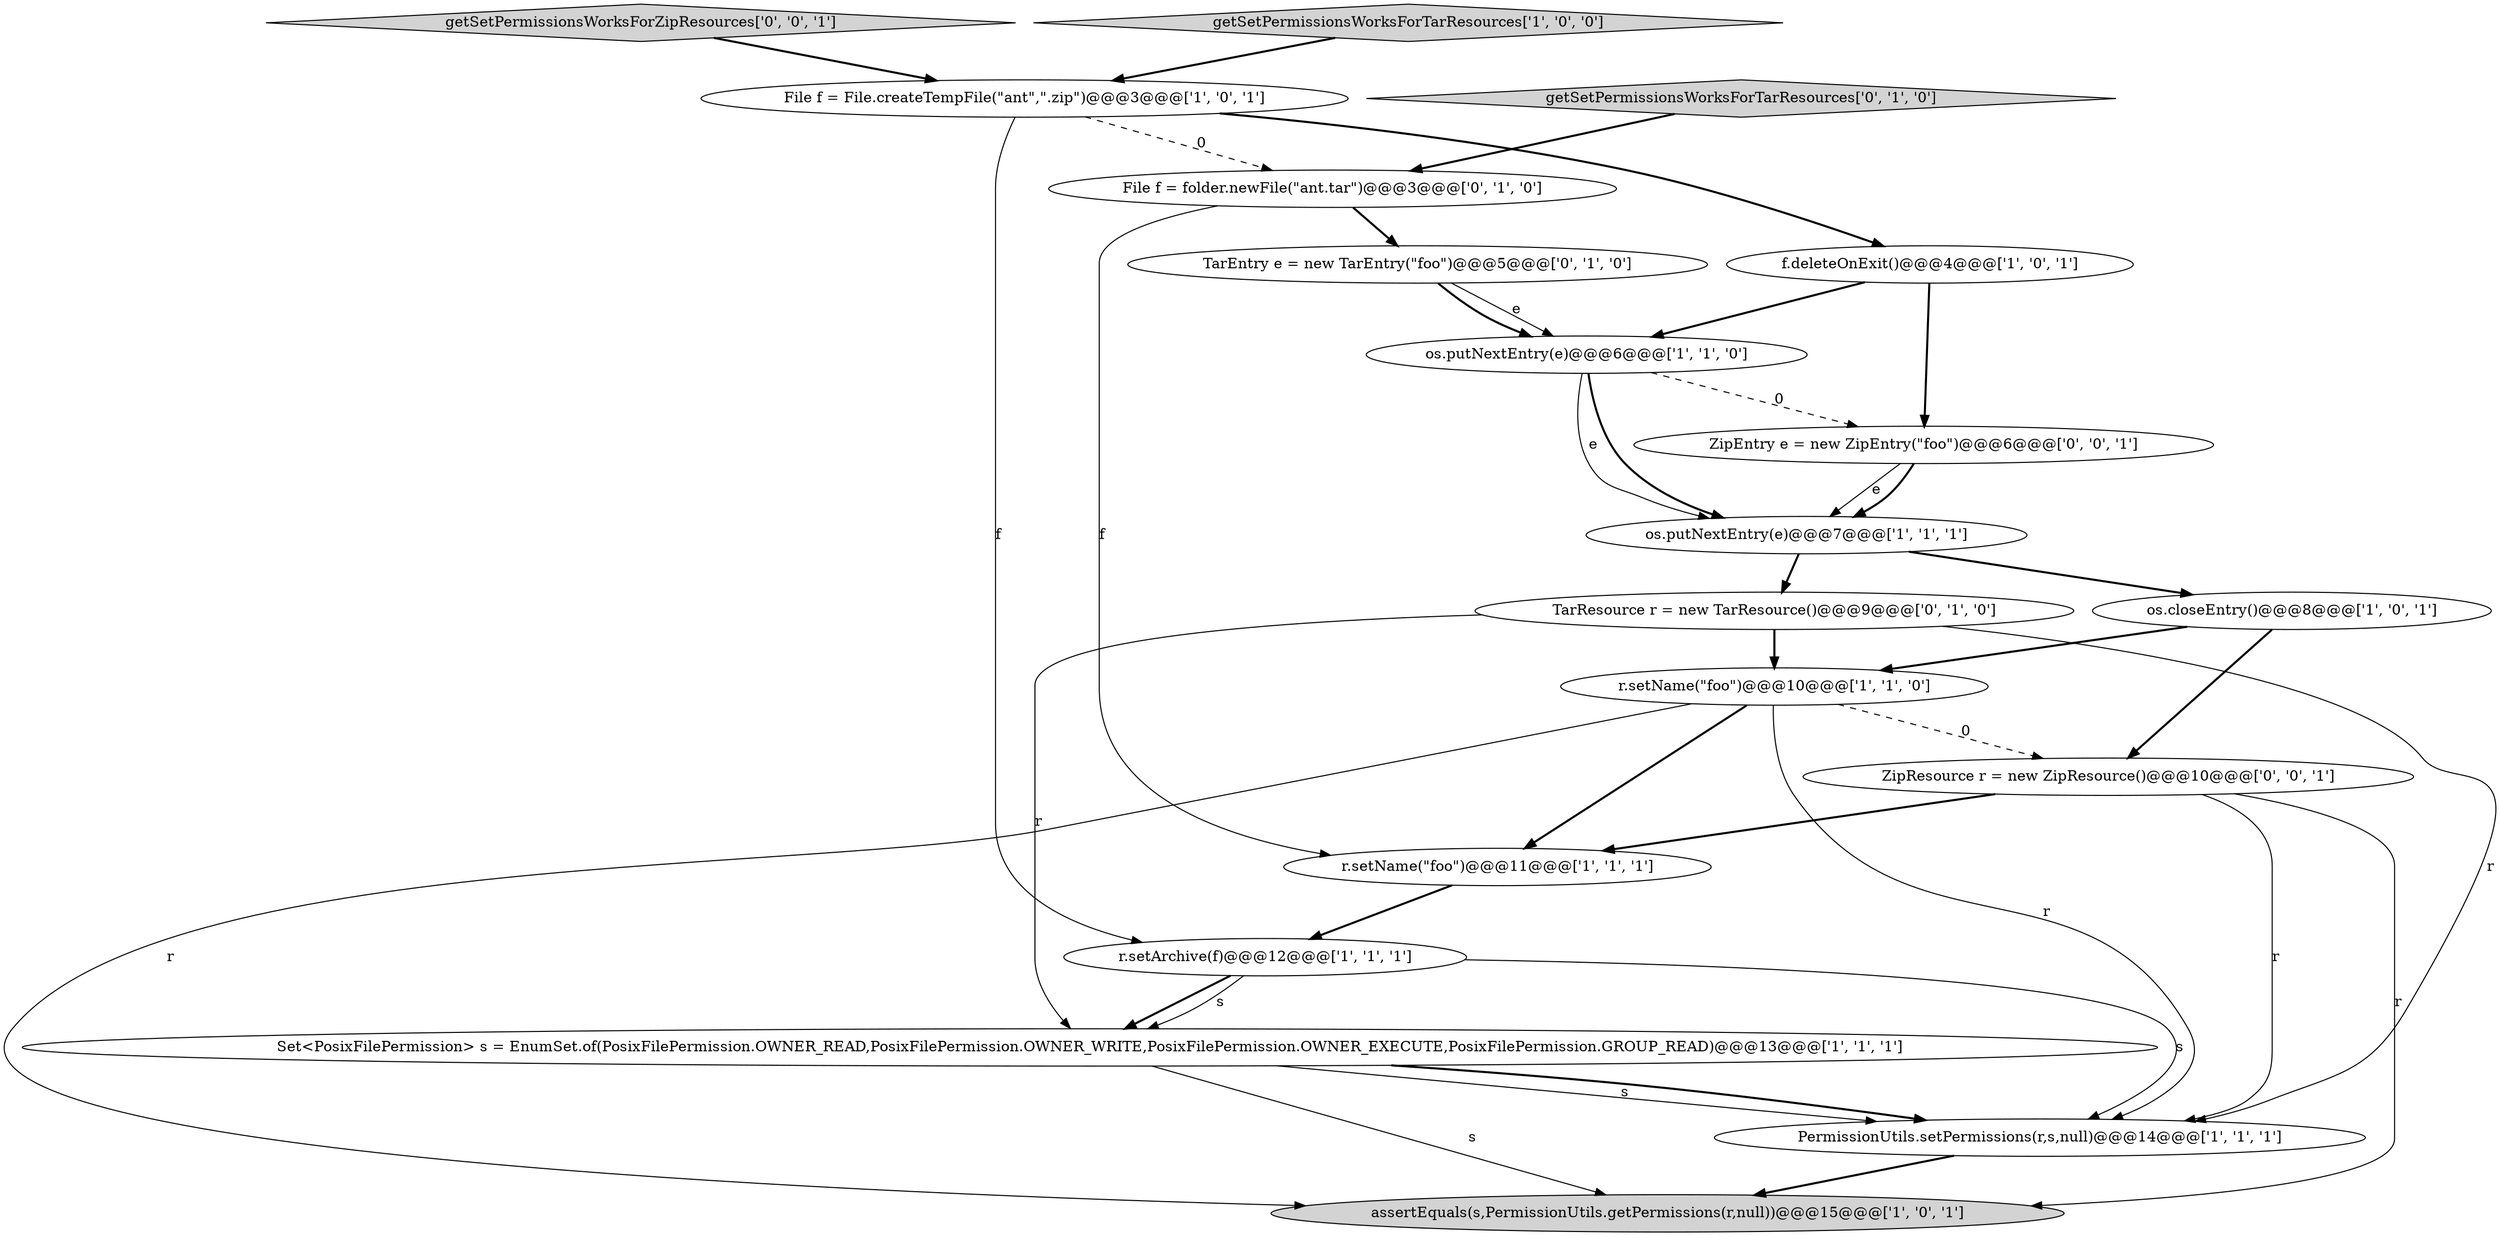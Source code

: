 digraph {
11 [style = filled, label = "r.setName(\"foo\")@@@11@@@['1', '1', '1']", fillcolor = white, shape = ellipse image = "AAA0AAABBB1BBB"];
2 [style = filled, label = "r.setArchive(f)@@@12@@@['1', '1', '1']", fillcolor = white, shape = ellipse image = "AAA0AAABBB1BBB"];
18 [style = filled, label = "getSetPermissionsWorksForZipResources['0', '0', '1']", fillcolor = lightgray, shape = diamond image = "AAA0AAABBB3BBB"];
3 [style = filled, label = "Set<PosixFilePermission> s = EnumSet.of(PosixFilePermission.OWNER_READ,PosixFilePermission.OWNER_WRITE,PosixFilePermission.OWNER_EXECUTE,PosixFilePermission.GROUP_READ)@@@13@@@['1', '1', '1']", fillcolor = white, shape = ellipse image = "AAA0AAABBB1BBB"];
4 [style = filled, label = "File f = File.createTempFile(\"ant\",\".zip\")@@@3@@@['1', '0', '1']", fillcolor = white, shape = ellipse image = "AAA0AAABBB1BBB"];
12 [style = filled, label = "getSetPermissionsWorksForTarResources['0', '1', '0']", fillcolor = lightgray, shape = diamond image = "AAA0AAABBB2BBB"];
8 [style = filled, label = "PermissionUtils.setPermissions(r,s,null)@@@14@@@['1', '1', '1']", fillcolor = white, shape = ellipse image = "AAA0AAABBB1BBB"];
13 [style = filled, label = "TarResource r = new TarResource()@@@9@@@['0', '1', '0']", fillcolor = white, shape = ellipse image = "AAA0AAABBB2BBB"];
5 [style = filled, label = "r.setName(\"foo\")@@@10@@@['1', '1', '0']", fillcolor = white, shape = ellipse image = "AAA0AAABBB1BBB"];
15 [style = filled, label = "File f = folder.newFile(\"ant.tar\")@@@3@@@['0', '1', '0']", fillcolor = white, shape = ellipse image = "AAA1AAABBB2BBB"];
6 [style = filled, label = "os.putNextEntry(e)@@@6@@@['1', '1', '0']", fillcolor = white, shape = ellipse image = "AAA0AAABBB1BBB"];
16 [style = filled, label = "ZipResource r = new ZipResource()@@@10@@@['0', '0', '1']", fillcolor = white, shape = ellipse image = "AAA0AAABBB3BBB"];
14 [style = filled, label = "TarEntry e = new TarEntry(\"foo\")@@@5@@@['0', '1', '0']", fillcolor = white, shape = ellipse image = "AAA0AAABBB2BBB"];
1 [style = filled, label = "getSetPermissionsWorksForTarResources['1', '0', '0']", fillcolor = lightgray, shape = diamond image = "AAA0AAABBB1BBB"];
9 [style = filled, label = "assertEquals(s,PermissionUtils.getPermissions(r,null))@@@15@@@['1', '0', '1']", fillcolor = lightgray, shape = ellipse image = "AAA0AAABBB1BBB"];
7 [style = filled, label = "os.closeEntry()@@@8@@@['1', '0', '1']", fillcolor = white, shape = ellipse image = "AAA0AAABBB1BBB"];
10 [style = filled, label = "f.deleteOnExit()@@@4@@@['1', '0', '1']", fillcolor = white, shape = ellipse image = "AAA0AAABBB1BBB"];
17 [style = filled, label = "ZipEntry e = new ZipEntry(\"foo\")@@@6@@@['0', '0', '1']", fillcolor = white, shape = ellipse image = "AAA0AAABBB3BBB"];
0 [style = filled, label = "os.putNextEntry(e)@@@7@@@['1', '1', '1']", fillcolor = white, shape = ellipse image = "AAA0AAABBB1BBB"];
16->9 [style = solid, label="r"];
13->3 [style = solid, label="r"];
5->16 [style = dashed, label="0"];
8->9 [style = bold, label=""];
10->6 [style = bold, label=""];
10->17 [style = bold, label=""];
14->6 [style = solid, label="e"];
0->7 [style = bold, label=""];
12->15 [style = bold, label=""];
6->0 [style = bold, label=""];
7->16 [style = bold, label=""];
4->2 [style = solid, label="f"];
16->8 [style = solid, label="r"];
4->15 [style = dashed, label="0"];
13->8 [style = solid, label="r"];
6->17 [style = dashed, label="0"];
15->11 [style = solid, label="f"];
3->8 [style = solid, label="s"];
0->13 [style = bold, label=""];
11->2 [style = bold, label=""];
2->3 [style = bold, label=""];
3->9 [style = solid, label="s"];
2->3 [style = solid, label="s"];
5->8 [style = solid, label="r"];
5->11 [style = bold, label=""];
15->14 [style = bold, label=""];
17->0 [style = solid, label="e"];
3->8 [style = bold, label=""];
14->6 [style = bold, label=""];
1->4 [style = bold, label=""];
4->10 [style = bold, label=""];
7->5 [style = bold, label=""];
6->0 [style = solid, label="e"];
2->8 [style = solid, label="s"];
5->9 [style = solid, label="r"];
17->0 [style = bold, label=""];
16->11 [style = bold, label=""];
13->5 [style = bold, label=""];
18->4 [style = bold, label=""];
}

